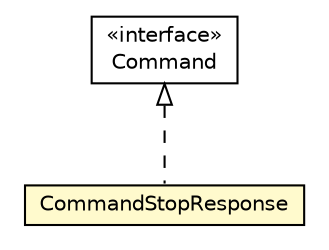 #!/usr/local/bin/dot
#
# Class diagram 
# Generated by UMLGraph version 5.1 (http://www.umlgraph.org/)
#

digraph G {
	edge [fontname="Helvetica",fontsize=10,labelfontname="Helvetica",labelfontsize=10];
	node [fontname="Helvetica",fontsize=10,shape=plaintext];
	nodesep=0.25;
	ranksep=0.5;
	// edu.proz.checkers.client.controller.Command
	c1888 [label=<<table title="edu.proz.checkers.client.controller.Command" border="0" cellborder="1" cellspacing="0" cellpadding="2" port="p" href="./Command.html">
		<tr><td><table border="0" cellspacing="0" cellpadding="1">
<tr><td align="center" balign="center"> &#171;interface&#187; </td></tr>
<tr><td align="center" balign="center"> Command </td></tr>
		</table></td></tr>
		</table>>, fontname="Helvetica", fontcolor="black", fontsize=10.0];
	// edu.proz.checkers.client.controller.GameController.CommandStopResponse
	c1891 [label=<<table title="edu.proz.checkers.client.controller.GameController.CommandStopResponse" border="0" cellborder="1" cellspacing="0" cellpadding="2" port="p" bgcolor="lemonChiffon" href="./GameController.CommandStopResponse.html">
		<tr><td><table border="0" cellspacing="0" cellpadding="1">
<tr><td align="center" balign="center"> CommandStopResponse </td></tr>
		</table></td></tr>
		</table>>, fontname="Helvetica", fontcolor="black", fontsize=10.0];
	//edu.proz.checkers.client.controller.GameController.CommandStopResponse implements edu.proz.checkers.client.controller.Command
	c1888:p -> c1891:p [dir=back,arrowtail=empty,style=dashed];
}

